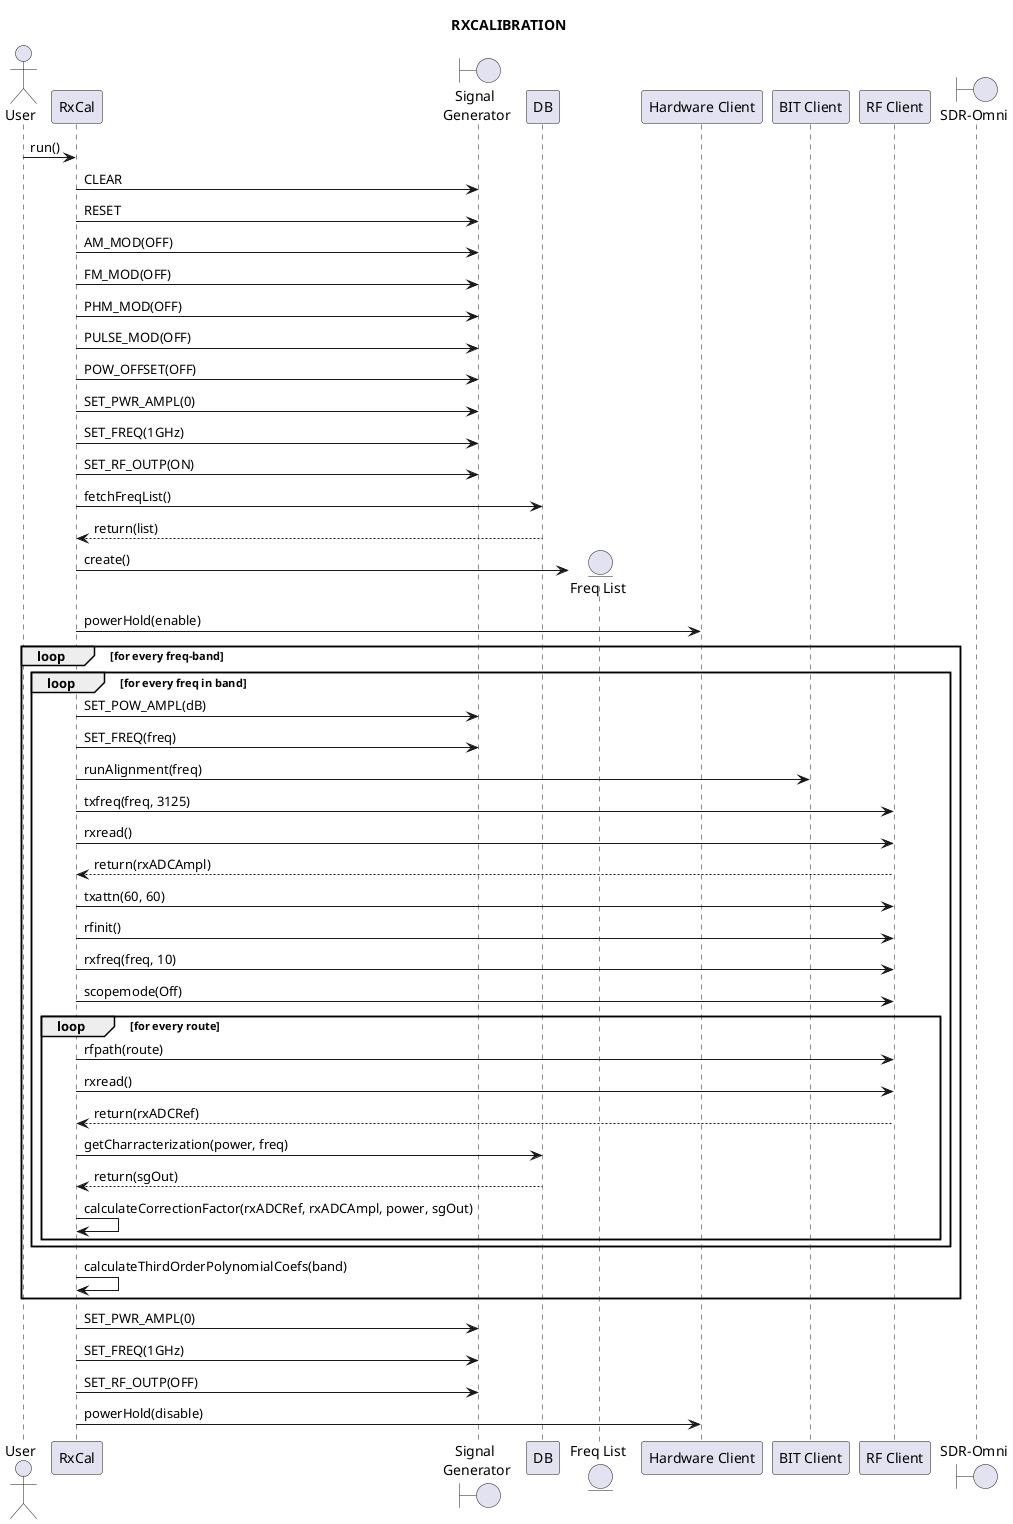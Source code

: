 @startuml
title RXCALIBRATION
actor User
User -> "RxCal" as rx: run()
boundary "Signal \nGenerator" as sigen
rx -> sigen: CLEAR
rx -> sigen: RESET
rx -> sigen: AM_MOD(OFF)
rx -> sigen: FM_MOD(OFF)
rx -> sigen: PHM_MOD(OFF)
rx -> sigen: PULSE_MOD(OFF)
rx -> sigen: POW_OFFSET(OFF)
rx -> sigen: SET_PWR_AMPL(0)
rx -> sigen: SET_FREQ(1GHz)
rx -> sigen: SET_RF_OUTP(ON)
rx -> "DB" as db: fetchFreqList()
db --> rx: return(list)  
create entity "Freq List" as freqs
rx -> freqs: create()
rx -> "Hardware Client": powerHold(enable)
loop for every freq-band

    loop for every freq in band
        rx -> sigen: SET_POW_AMPL(dB)
        rx -> sigen: SET_FREQ(freq)
        rx -> "BIT Client" as bit: runAlignment(freq)
        rx -> "RF Client" as rf: txfreq(freq, 3125)
        rx -> rf: rxread()
        rf --> rx: return(rxADCAmpl)
        rx -> rf: txattn(60, 60)

        rx -> rf: rfinit()
        rx -> rf: rxfreq(freq, 10)
        rx -> rf: scopemode(Off)



        loop for every route
            rx -> rf: rfpath(route)
            rx -> rf: rxread()
            rf --> rx: return(rxADCRef)
            rx -> db: getCharracterization(power, freq)
            db --> rx: return(sgOut)
            rx -> rx: calculateCorrectionFactor(rxADCRef, rxADCAmpl, power, sgOut)
        end
    end
    rx -> rx: calculateThirdOrderPolynomialCoefs(band)
end
rx -> sigen: SET_PWR_AMPL(0)
rx -> sigen: SET_FREQ(1GHz)
rx -> sigen: SET_RF_OUTP(OFF)
rx -> "Hardware Client": powerHold(disable)

boundary "SDR-Omni" as dev


@enduml